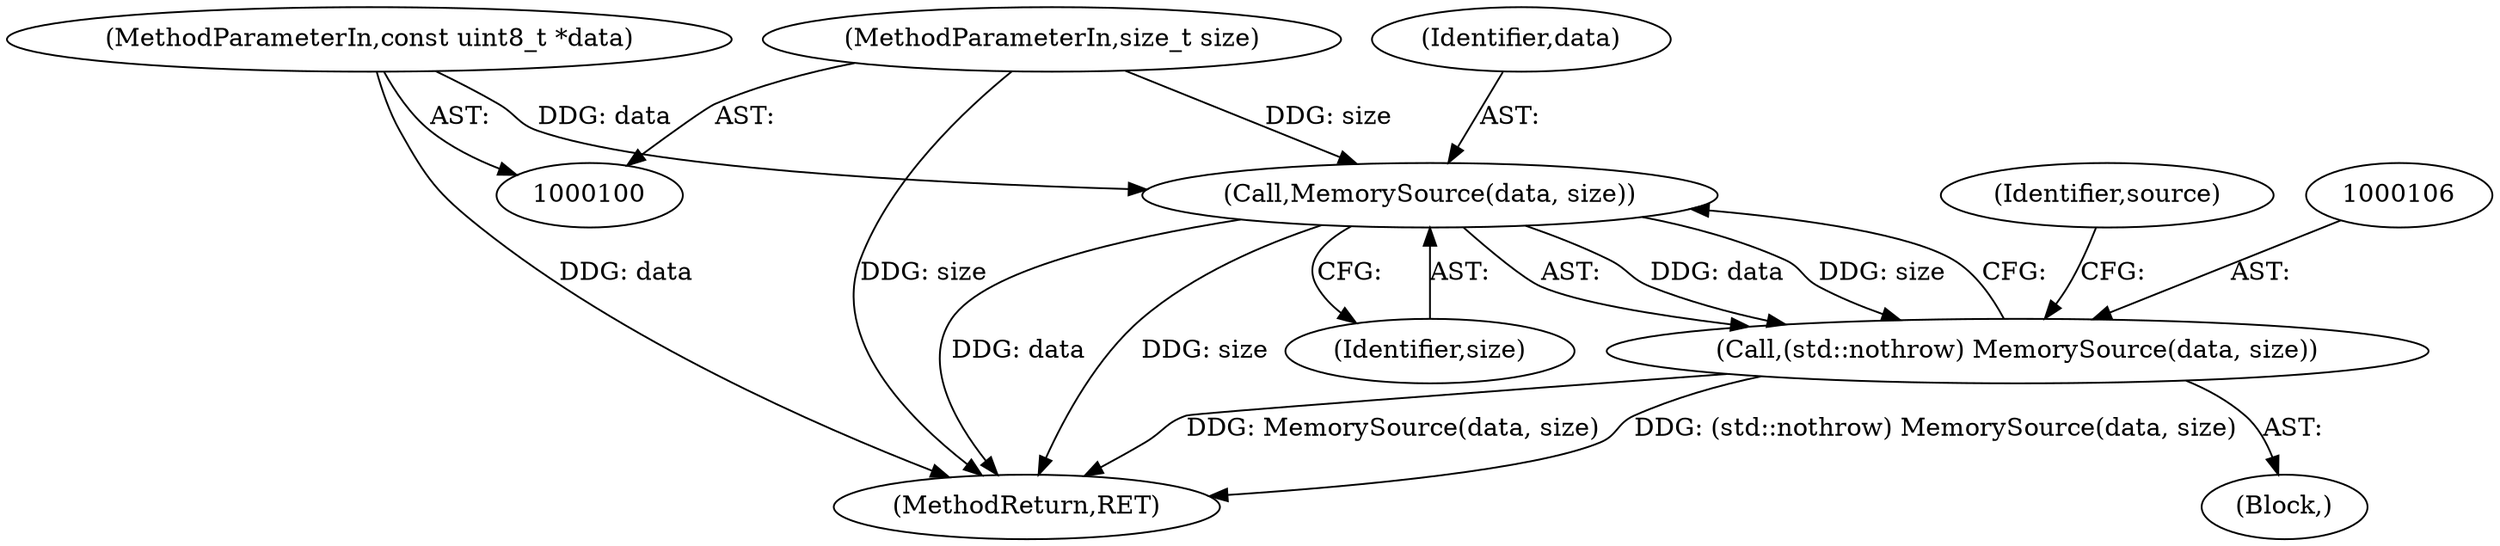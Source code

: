 digraph "0_Android_6d0249be2275fd4086783f259f4e2c54722a7c55@pointer" {
"1000107" [label="(Call,MemorySource(data, size))"];
"1000101" [label="(MethodParameterIn,const uint8_t *data)"];
"1000102" [label="(MethodParameterIn,size_t size)"];
"1000105" [label="(Call,(std::nothrow) MemorySource(data, size))"];
"1000104" [label="(Block,)"];
"1000131" [label="(MethodReturn,RET)"];
"1000107" [label="(Call,MemorySource(data, size))"];
"1000109" [label="(Identifier,size)"];
"1000112" [label="(Identifier,source)"];
"1000105" [label="(Call,(std::nothrow) MemorySource(data, size))"];
"1000101" [label="(MethodParameterIn,const uint8_t *data)"];
"1000102" [label="(MethodParameterIn,size_t size)"];
"1000108" [label="(Identifier,data)"];
"1000107" -> "1000105"  [label="AST: "];
"1000107" -> "1000109"  [label="CFG: "];
"1000108" -> "1000107"  [label="AST: "];
"1000109" -> "1000107"  [label="AST: "];
"1000105" -> "1000107"  [label="CFG: "];
"1000107" -> "1000131"  [label="DDG: data"];
"1000107" -> "1000131"  [label="DDG: size"];
"1000107" -> "1000105"  [label="DDG: data"];
"1000107" -> "1000105"  [label="DDG: size"];
"1000101" -> "1000107"  [label="DDG: data"];
"1000102" -> "1000107"  [label="DDG: size"];
"1000101" -> "1000100"  [label="AST: "];
"1000101" -> "1000131"  [label="DDG: data"];
"1000102" -> "1000100"  [label="AST: "];
"1000102" -> "1000131"  [label="DDG: size"];
"1000105" -> "1000104"  [label="AST: "];
"1000106" -> "1000105"  [label="AST: "];
"1000112" -> "1000105"  [label="CFG: "];
"1000105" -> "1000131"  [label="DDG: MemorySource(data, size)"];
"1000105" -> "1000131"  [label="DDG: (std::nothrow) MemorySource(data, size)"];
}
